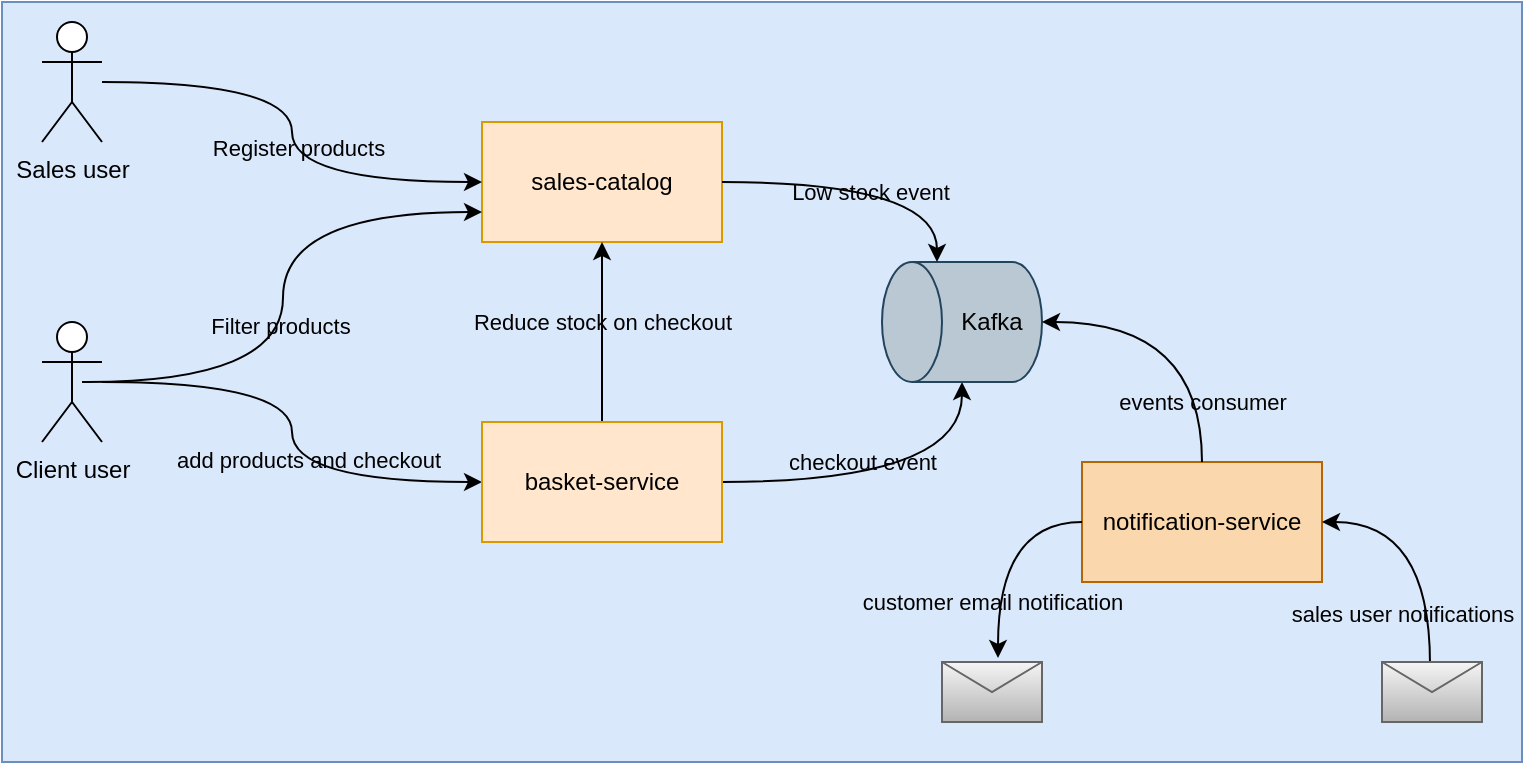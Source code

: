 <mxfile version="22.0.8" type="device">
  <diagram name="Page-1" id="j0VSJHjOlK5paQZOVzXh">
    <mxGraphModel dx="2074" dy="1085" grid="1" gridSize="10" guides="1" tooltips="1" connect="1" arrows="1" fold="1" page="1" pageScale="1" pageWidth="827" pageHeight="1169" math="0" shadow="0">
      <root>
        <mxCell id="0" />
        <mxCell id="1" parent="0" />
        <mxCell id="3fuApefLqxqL-gvjPeaX-34" value="" style="rounded=0;whiteSpace=wrap;html=1;fillColor=#dae8fc;strokeColor=#6c8ebf;" vertex="1" parent="1">
          <mxGeometry x="100" y="440" width="760" height="380" as="geometry" />
        </mxCell>
        <mxCell id="3fuApefLqxqL-gvjPeaX-2" value="Sales user" style="shape=umlActor;verticalLabelPosition=bottom;verticalAlign=top;html=1;outlineConnect=0;" vertex="1" parent="1">
          <mxGeometry x="120" y="450" width="30" height="60" as="geometry" />
        </mxCell>
        <mxCell id="3fuApefLqxqL-gvjPeaX-6" value="sales-catalog" style="rounded=0;whiteSpace=wrap;html=1;fillColor=#ffe6cc;strokeColor=#d79b00;" vertex="1" parent="1">
          <mxGeometry x="340" y="500" width="120" height="60" as="geometry" />
        </mxCell>
        <mxCell id="3fuApefLqxqL-gvjPeaX-11" style="edgeStyle=orthogonalEdgeStyle;rounded=0;orthogonalLoop=1;jettySize=auto;html=1;curved=1;entryX=0;entryY=0.75;entryDx=0;entryDy=0;" edge="1" parent="1" target="3fuApefLqxqL-gvjPeaX-6">
          <mxGeometry relative="1" as="geometry">
            <mxPoint x="140" y="630" as="sourcePoint" />
            <mxPoint x="390" y="560" as="targetPoint" />
          </mxGeometry>
        </mxCell>
        <mxCell id="3fuApefLqxqL-gvjPeaX-12" value="Filter products" style="edgeLabel;html=1;align=center;verticalAlign=middle;resizable=0;points=[];labelBackgroundColor=none;" vertex="1" connectable="0" parent="3fuApefLqxqL-gvjPeaX-11">
          <mxGeometry x="-0.096" y="2" relative="1" as="geometry">
            <mxPoint as="offset" />
          </mxGeometry>
        </mxCell>
        <mxCell id="3fuApefLqxqL-gvjPeaX-13" style="edgeStyle=orthogonalEdgeStyle;rounded=0;orthogonalLoop=1;jettySize=auto;html=1;curved=1;" edge="1" parent="1" source="3fuApefLqxqL-gvjPeaX-9" target="3fuApefLqxqL-gvjPeaX-10">
          <mxGeometry relative="1" as="geometry" />
        </mxCell>
        <mxCell id="3fuApefLqxqL-gvjPeaX-14" value="add products and checkout" style="edgeLabel;html=1;align=center;verticalAlign=middle;resizable=0;points=[];labelBackgroundColor=none;" vertex="1" connectable="0" parent="3fuApefLqxqL-gvjPeaX-13">
          <mxGeometry x="0.118" y="8" relative="1" as="geometry">
            <mxPoint as="offset" />
          </mxGeometry>
        </mxCell>
        <mxCell id="3fuApefLqxqL-gvjPeaX-9" value="Client user" style="shape=umlActor;verticalLabelPosition=bottom;verticalAlign=top;html=1;outlineConnect=0;" vertex="1" parent="1">
          <mxGeometry x="120" y="600" width="30" height="60" as="geometry" />
        </mxCell>
        <mxCell id="3fuApefLqxqL-gvjPeaX-15" style="edgeStyle=orthogonalEdgeStyle;rounded=0;orthogonalLoop=1;jettySize=auto;html=1;entryX=0.5;entryY=1;entryDx=0;entryDy=0;" edge="1" parent="1" source="3fuApefLqxqL-gvjPeaX-10" target="3fuApefLqxqL-gvjPeaX-6">
          <mxGeometry relative="1" as="geometry" />
        </mxCell>
        <mxCell id="3fuApefLqxqL-gvjPeaX-16" value="Reduce stock on checkout" style="edgeLabel;html=1;align=center;verticalAlign=middle;resizable=0;points=[];labelBackgroundColor=none;" vertex="1" connectable="0" parent="3fuApefLqxqL-gvjPeaX-15">
          <mxGeometry x="0.222" y="-4" relative="1" as="geometry">
            <mxPoint x="-4" y="5" as="offset" />
          </mxGeometry>
        </mxCell>
        <mxCell id="3fuApefLqxqL-gvjPeaX-24" style="edgeStyle=orthogonalEdgeStyle;rounded=0;orthogonalLoop=1;jettySize=auto;html=1;curved=1;" edge="1" parent="1" source="3fuApefLqxqL-gvjPeaX-10" target="3fuApefLqxqL-gvjPeaX-18">
          <mxGeometry relative="1" as="geometry" />
        </mxCell>
        <mxCell id="3fuApefLqxqL-gvjPeaX-25" value="checkout event" style="edgeLabel;html=1;align=center;verticalAlign=middle;resizable=0;points=[];labelBackgroundColor=none;" vertex="1" connectable="0" parent="3fuApefLqxqL-gvjPeaX-24">
          <mxGeometry x="-0.082" y="5" relative="1" as="geometry">
            <mxPoint x="-8" y="-5" as="offset" />
          </mxGeometry>
        </mxCell>
        <mxCell id="3fuApefLqxqL-gvjPeaX-10" value="basket-service" style="rounded=0;whiteSpace=wrap;html=1;fillColor=#ffe6cc;strokeColor=#d79b00;" vertex="1" parent="1">
          <mxGeometry x="340" y="650" width="120" height="60" as="geometry" />
        </mxCell>
        <mxCell id="3fuApefLqxqL-gvjPeaX-18" value="" style="shape=cylinder3;whiteSpace=wrap;html=1;boundedLbl=1;backgroundOutline=1;size=15;rotation=-90;fillColor=#bac8d3;strokeColor=#23445d;" vertex="1" parent="1">
          <mxGeometry x="550" y="560" width="60" height="80" as="geometry" />
        </mxCell>
        <mxCell id="3fuApefLqxqL-gvjPeaX-19" value="notification-service" style="rounded=0;whiteSpace=wrap;html=1;fillColor=#fad7ac;strokeColor=#b46504;" vertex="1" parent="1">
          <mxGeometry x="640" y="670" width="120" height="60" as="geometry" />
        </mxCell>
        <mxCell id="3fuApefLqxqL-gvjPeaX-20" style="edgeStyle=orthogonalEdgeStyle;rounded=0;orthogonalLoop=1;jettySize=auto;html=1;entryX=1;entryY=0;entryDx=0;entryDy=27.5;entryPerimeter=0;curved=1;" edge="1" parent="1" source="3fuApefLqxqL-gvjPeaX-6" target="3fuApefLqxqL-gvjPeaX-18">
          <mxGeometry relative="1" as="geometry" />
        </mxCell>
        <mxCell id="3fuApefLqxqL-gvjPeaX-22" value="Low stock event" style="edgeLabel;html=1;align=center;verticalAlign=middle;resizable=0;points=[];labelBackgroundColor=none;" vertex="1" connectable="0" parent="3fuApefLqxqL-gvjPeaX-20">
          <mxGeometry x="0.003" y="-5" relative="1" as="geometry">
            <mxPoint as="offset" />
          </mxGeometry>
        </mxCell>
        <mxCell id="3fuApefLqxqL-gvjPeaX-26" style="edgeStyle=orthogonalEdgeStyle;rounded=0;orthogonalLoop=1;jettySize=auto;html=1;entryX=0.5;entryY=1;entryDx=0;entryDy=0;entryPerimeter=0;exitX=0.5;exitY=0;exitDx=0;exitDy=0;curved=1;" edge="1" parent="1" source="3fuApefLqxqL-gvjPeaX-19" target="3fuApefLqxqL-gvjPeaX-18">
          <mxGeometry relative="1" as="geometry" />
        </mxCell>
        <mxCell id="3fuApefLqxqL-gvjPeaX-27" value="events consumer" style="edgeLabel;html=1;align=center;verticalAlign=middle;resizable=0;points=[];labelBackgroundColor=none;" vertex="1" connectable="0" parent="3fuApefLqxqL-gvjPeaX-26">
          <mxGeometry x="-0.144" y="-3" relative="1" as="geometry">
            <mxPoint x="-3" y="34" as="offset" />
          </mxGeometry>
        </mxCell>
        <mxCell id="3fuApefLqxqL-gvjPeaX-28" value="" style="verticalLabelPosition=bottom;shadow=0;dashed=0;align=center;html=1;verticalAlign=top;strokeWidth=1;shape=mxgraph.mockup.misc.mail2;fillColor=#f5f5f5;strokeColor=#666666;gradientColor=#b3b3b3;" vertex="1" parent="1">
          <mxGeometry x="570" y="770" width="50" height="30" as="geometry" />
        </mxCell>
        <mxCell id="3fuApefLqxqL-gvjPeaX-29" style="edgeStyle=orthogonalEdgeStyle;rounded=0;orthogonalLoop=1;jettySize=auto;html=1;entryX=0.56;entryY=-0.067;entryDx=0;entryDy=0;entryPerimeter=0;curved=1;" edge="1" parent="1" source="3fuApefLqxqL-gvjPeaX-19" target="3fuApefLqxqL-gvjPeaX-28">
          <mxGeometry relative="1" as="geometry" />
        </mxCell>
        <mxCell id="3fuApefLqxqL-gvjPeaX-30" value="customer email notification" style="edgeLabel;html=1;align=center;verticalAlign=middle;resizable=0;points=[];labelBackgroundColor=none;" vertex="1" connectable="0" parent="3fuApefLqxqL-gvjPeaX-29">
          <mxGeometry x="0.309" y="-1" relative="1" as="geometry">
            <mxPoint x="-2" y="10" as="offset" />
          </mxGeometry>
        </mxCell>
        <mxCell id="3fuApefLqxqL-gvjPeaX-32" style="edgeStyle=orthogonalEdgeStyle;rounded=0;orthogonalLoop=1;jettySize=auto;html=1;curved=1;exitX=0.48;exitY=0.033;exitDx=0;exitDy=0;exitPerimeter=0;entryX=1;entryY=0.5;entryDx=0;entryDy=0;" edge="1" parent="1" source="3fuApefLqxqL-gvjPeaX-31" target="3fuApefLqxqL-gvjPeaX-19">
          <mxGeometry relative="1" as="geometry" />
        </mxCell>
        <mxCell id="3fuApefLqxqL-gvjPeaX-33" value="sales user notifications" style="edgeLabel;html=1;align=center;verticalAlign=middle;resizable=0;points=[];labelBackgroundColor=none;" vertex="1" connectable="0" parent="3fuApefLqxqL-gvjPeaX-32">
          <mxGeometry x="-0.638" y="3" relative="1" as="geometry">
            <mxPoint x="-11" y="-3" as="offset" />
          </mxGeometry>
        </mxCell>
        <mxCell id="3fuApefLqxqL-gvjPeaX-31" value="" style="verticalLabelPosition=bottom;shadow=0;dashed=0;align=center;html=1;verticalAlign=top;strokeWidth=1;shape=mxgraph.mockup.misc.mail2;strokeColor=#666666;fillColor=#f5f5f5;gradientColor=#b3b3b3;" vertex="1" parent="1">
          <mxGeometry x="790" y="770" width="50" height="30" as="geometry" />
        </mxCell>
        <mxCell id="3fuApefLqxqL-gvjPeaX-7" style="edgeStyle=orthogonalEdgeStyle;rounded=0;orthogonalLoop=1;jettySize=auto;html=1;curved=1;entryX=0;entryY=0.5;entryDx=0;entryDy=0;" edge="1" parent="1" source="3fuApefLqxqL-gvjPeaX-2" target="3fuApefLqxqL-gvjPeaX-6">
          <mxGeometry relative="1" as="geometry" />
        </mxCell>
        <mxCell id="3fuApefLqxqL-gvjPeaX-8" value="Register products" style="edgeLabel;html=1;align=center;verticalAlign=middle;resizable=0;points=[];labelBackgroundColor=none;" vertex="1" connectable="0" parent="3fuApefLqxqL-gvjPeaX-7">
          <mxGeometry x="0.061" y="3" relative="1" as="geometry">
            <mxPoint as="offset" />
          </mxGeometry>
        </mxCell>
        <mxCell id="3fuApefLqxqL-gvjPeaX-38" value="Kafka" style="text;html=1;strokeColor=none;fillColor=none;align=center;verticalAlign=middle;whiteSpace=wrap;rounded=0;" vertex="1" parent="1">
          <mxGeometry x="565" y="585" width="60" height="30" as="geometry" />
        </mxCell>
      </root>
    </mxGraphModel>
  </diagram>
</mxfile>
